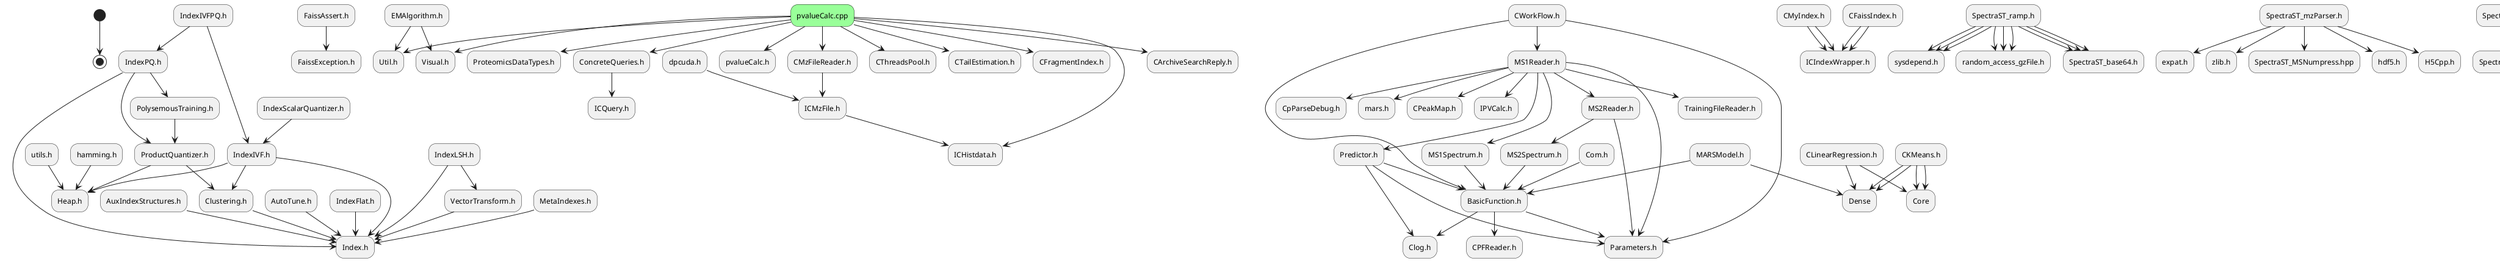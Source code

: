Generated by Python tool to show the relationship of CPP files. 
Command line:
['/data/wulong/scripts/header_dependency.py', '../../mzXMLReader/', 'True']
@startuml
(*) --> (*)
"hamming.h"  --> "Heap.h"
"ProductQuantizer.h"  --> "Clustering.h"
"ProductQuantizer.h"  --> "Heap.h"
"FaissAssert.h"  --> "FaissException.h"
"EMAlgorithm.h"  --> "Util.h"
"EMAlgorithm.h"  --> "Visual.h"
"MetaIndexes.h"  --> "Index.h"
"Com.h"  --> "BasicFunction.h"
"CMyIndex.h"  --> "ICIndexWrapper.h"
"SpectraST_ramp.h"  --> "sysdepend.h"
"SpectraST_ramp.h"  --> "random_access_gzFile.h"
"SpectraST_ramp.h"  --> "SpectraST_base64.h"
"SpectraST_mzParser.h"  --> "expat.h"
"SpectraST_mzParser.h"  --> "zlib.h"
"SpectraST_mzParser.h"  --> "SpectraST_MSNumpress.hpp"
"SpectraST_mzParser.h"  --> "hdf5.h"
"SpectraST_mzParser.h"  --> "H5Cpp.h"
"SpectraST_kwset.h"  --> "SpectraST_obstack.h"
"CMyIndex.h"  --> "ICIndexWrapper.h"
"Predictor.h"  --> "Parameters.h"
"Predictor.h"  --> "Clog.h"
"Predictor.h"  --> "BasicFunction.h"
"IndexPQ.h"  --> "Index.h"
"IndexPQ.h"  --> "ProductQuantizer.h"
"IndexPQ.h"  --> "PolysemousTraining.h"
"MS2Reader.h"  --> "Parameters.h"
"MS2Reader.h"  --> "MS2Spectrum.h"
"SWATHmzXMLReader.h"  --> "mzXMLReader.h"
"MARSModel.h"  --> "BasicFunction.h"
"MARSModel.h"  --> "Dense"
"MS1Spectrum.h"  --> "BasicFunction.h"
"AuxIndexStructures.h"  --> "Index.h"
"PolysemousTraining.h"  --> "ProductQuantizer.h"
"IndexIVFPQ.h"  --> "IndexIVF.h"
"IndexIVFPQ.h"  --> "IndexPQ.h"
"MS1Reader.h"  --> "Parameters.h"
"MS1Reader.h"  --> "MS1Spectrum.h"
"MS1Reader.h"  --> "TrainingFileReader.h"
"MS1Reader.h"  --> "MS2Reader.h"
"MS1Reader.h"  --> "CpParseDebug.h"
"MS1Reader.h"  --> "Predictor.h"
"MS1Reader.h"  --> "mars.h"
"MS1Reader.h"  --> "CPeakMap.h"
"MS1Reader.h"  --> "IPVCalc.h"
"SpectraST_kwset.h"  --> "SpectraST_obstack.h"
"XMLFileParser.h"  --> "rapidxml.hpp"
"XMLFileParser.h"  --> "ICGtInfoUpdate.h"
"utils.h"  --> "Heap.h"
"IndexIVF.h"  --> "Index.h"
"IndexIVF.h"  --> "Clustering.h"
"IndexIVF.h"  --> "Heap.h"
"Clustering.h"  --> "Index.h"
"CMzFileReader.h"  --> "ICMzFile.h"
"AutoTune.h"  --> "Index.h"
"CKMeans.h"  --> "Core"
"CKMeans.h"  --> "Dense"
"IndexFlat.h"  --> "Index.h"
"SpectraST_ramp.h"  --> "sysdepend.h"
"SpectraST_ramp.h"  --> "random_access_gzFile.h"
"SpectraST_ramp.h"  --> "SpectraST_base64.h"
"predicted_spectra.h"  --> "AllScoreModels.h"
"IndexLSH.h"  --> "Index.h"
"IndexLSH.h"  --> "VectorTransform.h"
"CFaissIndex.h"  --> "ICIndexWrapper.h"
"swathdenoise.h"  --> "PeakList.h"
"IndexScalarQuantizer.h"  --> "IndexIVF.h"
"CFaissIndex.h"  --> "ICIndexWrapper.h"
"dpcuda.h"  --> "ICMzFile.h"
"CLinearRegression.h"  --> "Core"
"CLinearRegression.h"  --> "Dense"
"CKMeans.h"  --> "Core"
"CKMeans.h"  --> "Dense"
"ConcreteQueries.h"  --> "ICQuery.h"
"VectorTransform.h"  --> "Index.h"
"ICMzFile.h"  --> "ICHistdata.h"
"SpectraST_ramp.h"  --> "sysdepend.h"
"SpectraST_ramp.h"  --> "random_access_gzFile.h"
"SpectraST_ramp.h"  --> "SpectraST_base64.h"
"BasicFunction.h"  --> "Clog.h"
"BasicFunction.h"  --> "CPFReader.h"
"BasicFunction.h"  --> "Parameters.h"
"FCgiIO.h"  --> "fcgio.h"
"FCgiIO.h"  --> "CgiInput.h"
"MS2Spectrum.h"  --> "BasicFunction.h"
"CWorkFlow.h"  --> "Parameters.h"
"CWorkFlow.h"  --> "BasicFunction.h"
"CWorkFlow.h"  --> "MS1Reader.h"
"pvalueCalc.cpp" #99FF99 --> "pvalueCalc.h"
"pvalueCalc.cpp" #99FF99 --> "CThreadsPool.h"
"pvalueCalc.cpp" #99FF99 --> "CTailEstimation.h"
"pvalueCalc.cpp" #99FF99 --> "Visual.h"
"pvalueCalc.cpp" #99FF99 --> "CFragmentIndex.h"
"pvalueCalc.cpp" #99FF99 --> "ConcreteQueries.h"
"pvalueCalc.cpp" #99FF99 --> "CArchiveSearchReply.h"
"pvalueCalc.cpp" #99FF99 --> "CMzFileReader.h"
"pvalueCalc.cpp" #99FF99 --> "Util.h"
"pvalueCalc.cpp" #99FF99 --> "ICHistdata.h"
"pvalueCalc.cpp" #99FF99 --> "ProteomicsDataTypes.h"
@enduml